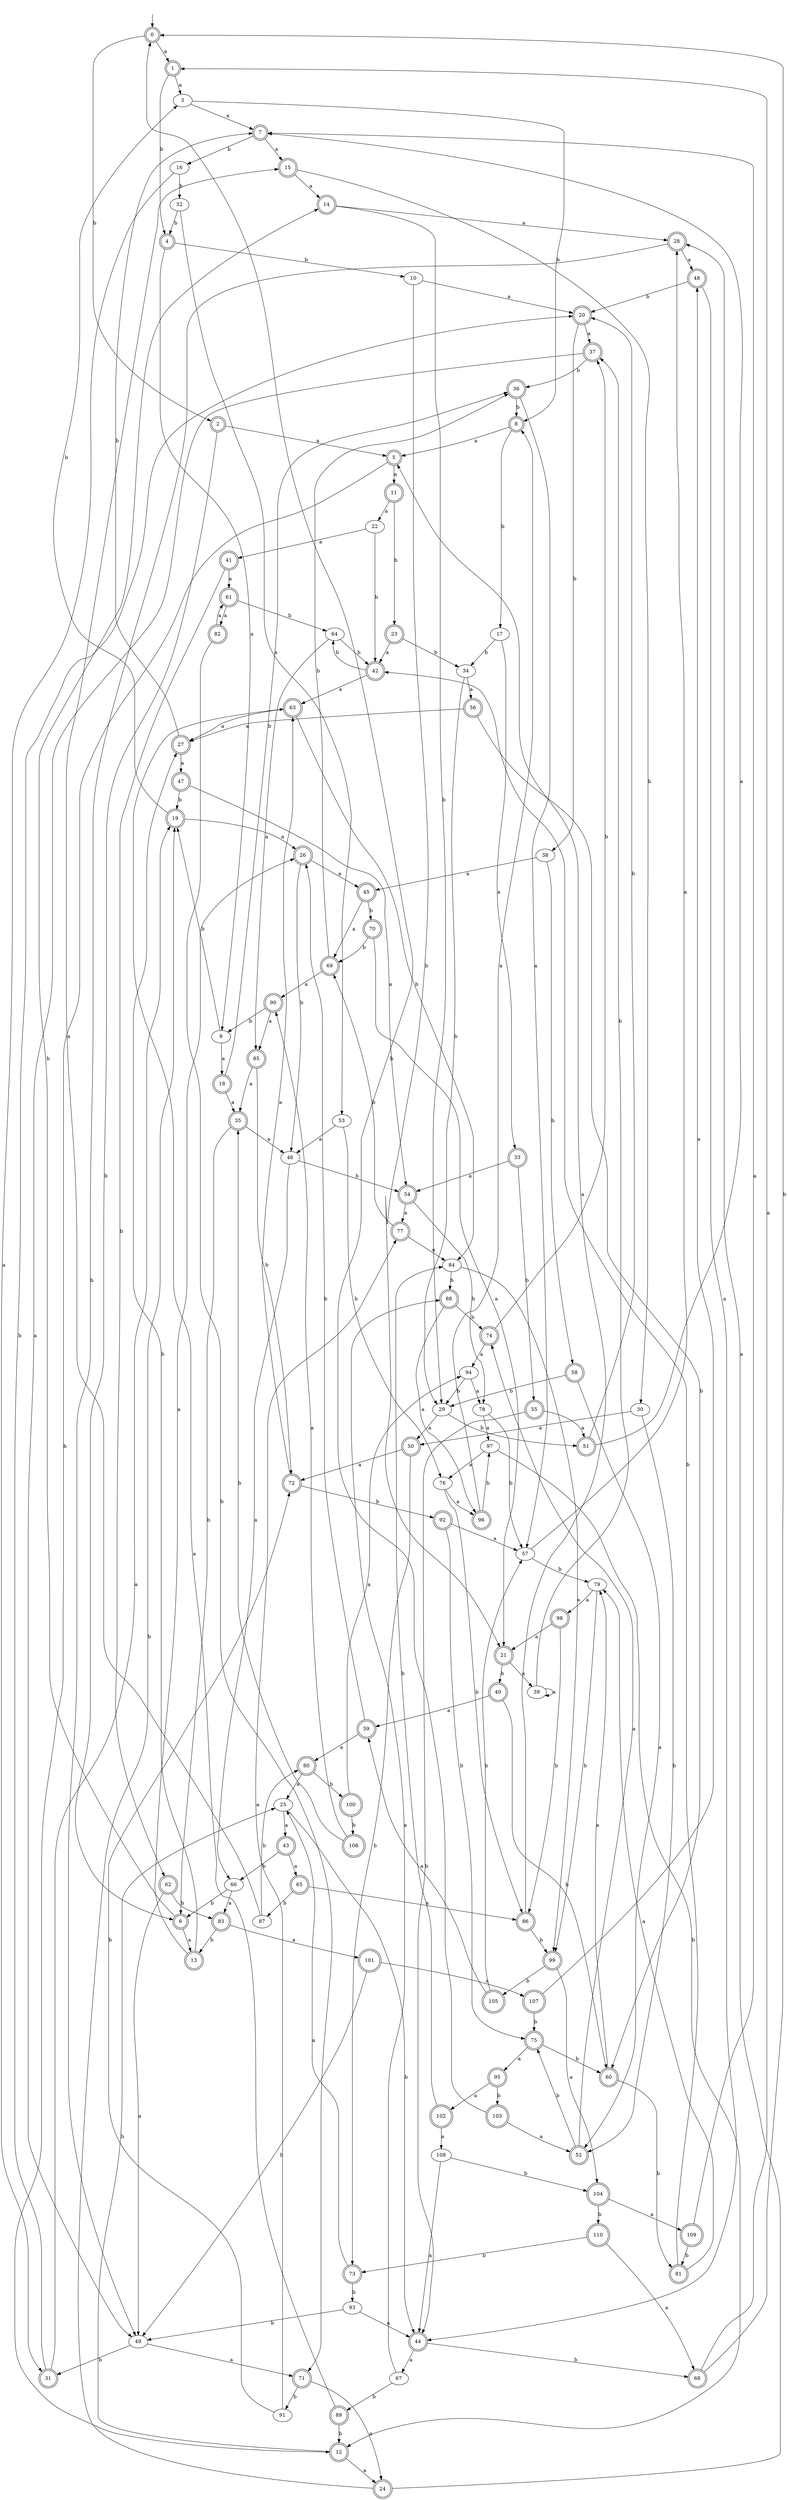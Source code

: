 digraph RandomDFA {
  __start0 [label="", shape=none];
  __start0 -> 0 [label=""];
  0 [shape=circle] [shape=doublecircle]
  0 -> 1 [label="a"]
  0 -> 2 [label="b"]
  1 [shape=doublecircle]
  1 -> 3 [label="a"]
  1 -> 4 [label="b"]
  2 [shape=doublecircle]
  2 -> 5 [label="a"]
  2 -> 6 [label="b"]
  3
  3 -> 7 [label="a"]
  3 -> 8 [label="b"]
  4 [shape=doublecircle]
  4 -> 9 [label="a"]
  4 -> 10 [label="b"]
  5 [shape=doublecircle]
  5 -> 11 [label="a"]
  5 -> 12 [label="b"]
  6 [shape=doublecircle]
  6 -> 13 [label="a"]
  6 -> 14 [label="b"]
  7 [shape=doublecircle]
  7 -> 15 [label="a"]
  7 -> 16 [label="b"]
  8 [shape=doublecircle]
  8 -> 5 [label="a"]
  8 -> 17 [label="b"]
  9
  9 -> 18 [label="a"]
  9 -> 19 [label="b"]
  10
  10 -> 20 [label="a"]
  10 -> 21 [label="b"]
  11 [shape=doublecircle]
  11 -> 22 [label="a"]
  11 -> 23 [label="b"]
  12 [shape=doublecircle]
  12 -> 24 [label="a"]
  12 -> 25 [label="b"]
  13 [shape=doublecircle]
  13 -> 26 [label="a"]
  13 -> 27 [label="b"]
  14 [shape=doublecircle]
  14 -> 28 [label="a"]
  14 -> 29 [label="b"]
  15 [shape=doublecircle]
  15 -> 14 [label="a"]
  15 -> 30 [label="b"]
  16
  16 -> 31 [label="a"]
  16 -> 32 [label="b"]
  17
  17 -> 33 [label="a"]
  17 -> 34 [label="b"]
  18 [shape=doublecircle]
  18 -> 35 [label="a"]
  18 -> 36 [label="b"]
  19 [shape=doublecircle]
  19 -> 26 [label="a"]
  19 -> 3 [label="b"]
  20 [shape=doublecircle]
  20 -> 37 [label="a"]
  20 -> 38 [label="b"]
  21 [shape=doublecircle]
  21 -> 39 [label="a"]
  21 -> 40 [label="b"]
  22
  22 -> 41 [label="a"]
  22 -> 42 [label="b"]
  23 [shape=doublecircle]
  23 -> 42 [label="a"]
  23 -> 34 [label="b"]
  24 [shape=doublecircle]
  24 -> 28 [label="a"]
  24 -> 19 [label="b"]
  25
  25 -> 43 [label="a"]
  25 -> 44 [label="b"]
  26 [shape=doublecircle]
  26 -> 45 [label="a"]
  26 -> 46 [label="b"]
  27 [shape=doublecircle]
  27 -> 47 [label="a"]
  27 -> 7 [label="b"]
  28 [shape=doublecircle]
  28 -> 48 [label="a"]
  28 -> 49 [label="b"]
  29
  29 -> 50 [label="a"]
  29 -> 51 [label="b"]
  30
  30 -> 50 [label="a"]
  30 -> 52 [label="b"]
  31 [shape=doublecircle]
  31 -> 19 [label="a"]
  31 -> 20 [label="b"]
  32
  32 -> 53 [label="a"]
  32 -> 4 [label="b"]
  33 [shape=doublecircle]
  33 -> 54 [label="a"]
  33 -> 55 [label="b"]
  34
  34 -> 56 [label="a"]
  34 -> 29 [label="b"]
  35 [shape=doublecircle]
  35 -> 46 [label="a"]
  35 -> 6 [label="b"]
  36 [shape=doublecircle]
  36 -> 57 [label="a"]
  36 -> 8 [label="b"]
  37 [shape=doublecircle]
  37 -> 49 [label="a"]
  37 -> 36 [label="b"]
  38
  38 -> 45 [label="a"]
  38 -> 58 [label="b"]
  39
  39 -> 39 [label="a"]
  39 -> 37 [label="b"]
  40 [shape=doublecircle]
  40 -> 59 [label="a"]
  40 -> 60 [label="b"]
  41 [shape=doublecircle]
  41 -> 61 [label="a"]
  41 -> 62 [label="b"]
  42 [shape=doublecircle]
  42 -> 63 [label="a"]
  42 -> 64 [label="b"]
  43 [shape=doublecircle]
  43 -> 65 [label="a"]
  43 -> 66 [label="b"]
  44 [shape=doublecircle]
  44 -> 67 [label="a"]
  44 -> 68 [label="b"]
  45 [shape=doublecircle]
  45 -> 69 [label="a"]
  45 -> 70 [label="b"]
  46
  46 -> 66 [label="a"]
  46 -> 54 [label="b"]
  47 [shape=doublecircle]
  47 -> 54 [label="a"]
  47 -> 19 [label="b"]
  48 [shape=doublecircle]
  48 -> 44 [label="a"]
  48 -> 20 [label="b"]
  49
  49 -> 71 [label="a"]
  49 -> 31 [label="b"]
  50 [shape=doublecircle]
  50 -> 72 [label="a"]
  50 -> 73 [label="b"]
  51 [shape=doublecircle]
  51 -> 7 [label="a"]
  51 -> 20 [label="b"]
  52 [shape=doublecircle]
  52 -> 74 [label="a"]
  52 -> 75 [label="b"]
  53
  53 -> 46 [label="a"]
  53 -> 76 [label="b"]
  54 [shape=doublecircle]
  54 -> 77 [label="a"]
  54 -> 78 [label="b"]
  55 [shape=doublecircle]
  55 -> 51 [label="a"]
  55 -> 44 [label="b"]
  56 [shape=doublecircle]
  56 -> 27 [label="a"]
  56 -> 60 [label="b"]
  57
  57 -> 28 [label="a"]
  57 -> 79 [label="b"]
  58 [shape=doublecircle]
  58 -> 52 [label="a"]
  58 -> 29 [label="b"]
  59 [shape=doublecircle]
  59 -> 80 [label="a"]
  59 -> 26 [label="b"]
  60 [shape=doublecircle]
  60 -> 79 [label="a"]
  60 -> 81 [label="b"]
  61 [shape=doublecircle]
  61 -> 82 [label="a"]
  61 -> 64 [label="b"]
  62 [shape=doublecircle]
  62 -> 49 [label="a"]
  62 -> 83 [label="b"]
  63 [shape=doublecircle]
  63 -> 27 [label="a"]
  63 -> 84 [label="b"]
  64
  64 -> 85 [label="a"]
  64 -> 42 [label="b"]
  65 [shape=doublecircle]
  65 -> 86 [label="a"]
  65 -> 87 [label="b"]
  66
  66 -> 83 [label="a"]
  66 -> 6 [label="b"]
  67
  67 -> 88 [label="a"]
  67 -> 89 [label="b"]
  68 [shape=doublecircle]
  68 -> 1 [label="a"]
  68 -> 0 [label="b"]
  69 [shape=doublecircle]
  69 -> 90 [label="a"]
  69 -> 36 [label="b"]
  70 [shape=doublecircle]
  70 -> 21 [label="a"]
  70 -> 69 [label="b"]
  71 [shape=doublecircle]
  71 -> 24 [label="a"]
  71 -> 91 [label="b"]
  72 [shape=doublecircle]
  72 -> 63 [label="a"]
  72 -> 92 [label="b"]
  73 [shape=doublecircle]
  73 -> 25 [label="a"]
  73 -> 93 [label="b"]
  74 [shape=doublecircle]
  74 -> 94 [label="a"]
  74 -> 37 [label="b"]
  75 [shape=doublecircle]
  75 -> 95 [label="a"]
  75 -> 60 [label="b"]
  76
  76 -> 96 [label="a"]
  76 -> 86 [label="b"]
  77 [shape=doublecircle]
  77 -> 84 [label="a"]
  77 -> 69 [label="b"]
  78
  78 -> 97 [label="a"]
  78 -> 57 [label="b"]
  79
  79 -> 98 [label="a"]
  79 -> 99 [label="b"]
  80 [shape=doublecircle]
  80 -> 25 [label="a"]
  80 -> 100 [label="b"]
  81 [shape=doublecircle]
  81 -> 79 [label="a"]
  81 -> 42 [label="b"]
  82 [shape=doublecircle]
  82 -> 61 [label="a"]
  82 -> 71 [label="b"]
  83 [shape=doublecircle]
  83 -> 101 [label="a"]
  83 -> 13 [label="b"]
  84
  84 -> 99 [label="a"]
  84 -> 88 [label="b"]
  85 [shape=doublecircle]
  85 -> 35 [label="a"]
  85 -> 72 [label="b"]
  86 [shape=doublecircle]
  86 -> 5 [label="a"]
  86 -> 99 [label="b"]
  87
  87 -> 15 [label="a"]
  87 -> 80 [label="b"]
  88 [shape=doublecircle]
  88 -> 96 [label="a"]
  88 -> 74 [label="b"]
  89 [shape=doublecircle]
  89 -> 63 [label="a"]
  89 -> 12 [label="b"]
  90 [shape=doublecircle]
  90 -> 85 [label="a"]
  90 -> 9 [label="b"]
  91
  91 -> 77 [label="a"]
  91 -> 72 [label="b"]
  92 [shape=doublecircle]
  92 -> 57 [label="a"]
  92 -> 75 [label="b"]
  93
  93 -> 44 [label="a"]
  93 -> 49 [label="b"]
  94
  94 -> 78 [label="a"]
  94 -> 29 [label="b"]
  95 [shape=doublecircle]
  95 -> 102 [label="a"]
  95 -> 103 [label="b"]
  96 [shape=doublecircle]
  96 -> 8 [label="a"]
  96 -> 97 [label="b"]
  97
  97 -> 76 [label="a"]
  97 -> 12 [label="b"]
  98 [shape=doublecircle]
  98 -> 21 [label="a"]
  98 -> 86 [label="b"]
  99 [shape=doublecircle]
  99 -> 104 [label="a"]
  99 -> 105 [label="b"]
  100 [shape=doublecircle]
  100 -> 94 [label="a"]
  100 -> 106 [label="b"]
  101 [shape=doublecircle]
  101 -> 107 [label="a"]
  101 -> 49 [label="b"]
  102 [shape=doublecircle]
  102 -> 108 [label="a"]
  102 -> 84 [label="b"]
  103 [shape=doublecircle]
  103 -> 52 [label="a"]
  103 -> 0 [label="b"]
  104 [shape=doublecircle]
  104 -> 109 [label="a"]
  104 -> 110 [label="b"]
  105 [shape=doublecircle]
  105 -> 59 [label="a"]
  105 -> 57 [label="b"]
  106 [shape=doublecircle]
  106 -> 90 [label="a"]
  106 -> 35 [label="b"]
  107 [shape=doublecircle]
  107 -> 48 [label="a"]
  107 -> 75 [label="b"]
  108
  108 -> 44 [label="a"]
  108 -> 104 [label="b"]
  109 [shape=doublecircle]
  109 -> 7 [label="a"]
  109 -> 81 [label="b"]
  110 [shape=doublecircle]
  110 -> 68 [label="a"]
  110 -> 73 [label="b"]
}
